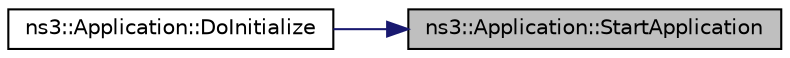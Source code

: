 digraph "ns3::Application::StartApplication"
{
 // LATEX_PDF_SIZE
  edge [fontname="Helvetica",fontsize="10",labelfontname="Helvetica",labelfontsize="10"];
  node [fontname="Helvetica",fontsize="10",shape=record];
  rankdir="RL";
  Node1 [label="ns3::Application::StartApplication",height=0.2,width=0.4,color="black", fillcolor="grey75", style="filled", fontcolor="black",tooltip="Application specific startup code."];
  Node1 -> Node2 [dir="back",color="midnightblue",fontsize="10",style="solid",fontname="Helvetica"];
  Node2 [label="ns3::Application::DoInitialize",height=0.2,width=0.4,color="black", fillcolor="white", style="filled",URL="$classns3_1_1_application.html#a5eb6dbd210418f3a0ec5a2515fc3a009",tooltip="Initialize() implementation."];
}
